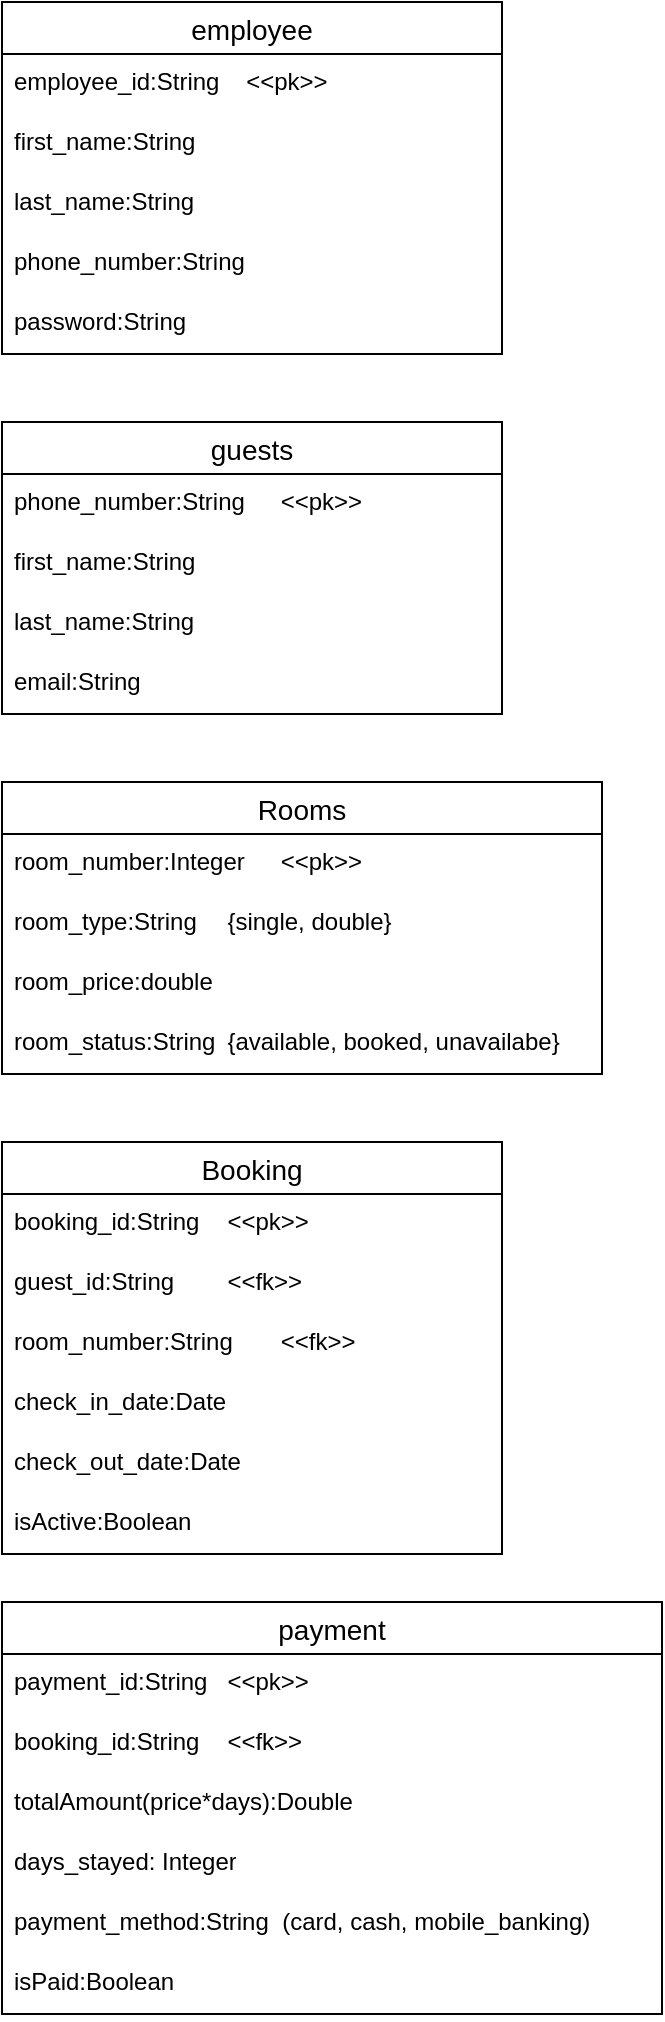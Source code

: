 <mxfile version="25.0.2">
  <diagram name="Page-1" id="jXClztHcM3-x9Fjw6aMY">
    <mxGraphModel dx="1674" dy="884" grid="1" gridSize="10" guides="1" tooltips="1" connect="1" arrows="1" fold="1" page="1" pageScale="1" pageWidth="850" pageHeight="1100" math="0" shadow="0">
      <root>
        <mxCell id="0" />
        <mxCell id="1" parent="0" />
        <mxCell id="rYC-sr5T9Jlo337EpOsY-1" value="Rooms" style="swimlane;fontStyle=0;childLayout=stackLayout;horizontal=1;startSize=26;horizontalStack=0;resizeParent=1;resizeParentMax=0;resizeLast=0;collapsible=1;marginBottom=0;align=center;fontSize=14;" parent="1" vertex="1">
          <mxGeometry x="50" y="480" width="300" height="146" as="geometry" />
        </mxCell>
        <mxCell id="rYC-sr5T9Jlo337EpOsY-2" value="room_number:Integer&lt;span style=&quot;white-space: pre;&quot;&gt;&#x9;&lt;/span&gt;&amp;lt;&amp;lt;pk&amp;gt;&amp;gt;" style="text;strokeColor=none;fillColor=none;spacingLeft=4;spacingRight=4;overflow=hidden;rotatable=0;points=[[0,0.5],[1,0.5]];portConstraint=eastwest;fontSize=12;whiteSpace=wrap;html=1;" parent="rYC-sr5T9Jlo337EpOsY-1" vertex="1">
          <mxGeometry y="26" width="300" height="30" as="geometry" />
        </mxCell>
        <mxCell id="rYC-sr5T9Jlo337EpOsY-3" value="room_type:String&lt;span style=&quot;white-space: pre;&quot;&gt;&#x9;&lt;/span&gt;&lt;span style=&quot;text-align: center;&quot;&gt;{single, double}&lt;/span&gt;" style="text;strokeColor=none;fillColor=none;spacingLeft=4;spacingRight=4;overflow=hidden;rotatable=0;points=[[0,0.5],[1,0.5]];portConstraint=eastwest;fontSize=12;whiteSpace=wrap;html=1;" parent="rYC-sr5T9Jlo337EpOsY-1" vertex="1">
          <mxGeometry y="56" width="300" height="30" as="geometry" />
        </mxCell>
        <mxCell id="rYC-sr5T9Jlo337EpOsY-5" value="room_price:double" style="text;strokeColor=none;fillColor=none;spacingLeft=4;spacingRight=4;overflow=hidden;rotatable=0;points=[[0,0.5],[1,0.5]];portConstraint=eastwest;fontSize=12;whiteSpace=wrap;html=1;" parent="rYC-sr5T9Jlo337EpOsY-1" vertex="1">
          <mxGeometry y="86" width="300" height="30" as="geometry" />
        </mxCell>
        <mxCell id="rYC-sr5T9Jlo337EpOsY-4" value="room_status:String&lt;span style=&quot;white-space: pre;&quot;&gt;&#x9;&lt;/span&gt;&lt;span style=&quot;text-align: center;&quot;&gt;{available, booked, unavailabe}&lt;/span&gt;" style="text;strokeColor=none;fillColor=none;spacingLeft=4;spacingRight=4;overflow=hidden;rotatable=0;points=[[0,0.5],[1,0.5]];portConstraint=eastwest;fontSize=12;whiteSpace=wrap;html=1;" parent="rYC-sr5T9Jlo337EpOsY-1" vertex="1">
          <mxGeometry y="116" width="300" height="30" as="geometry" />
        </mxCell>
        <mxCell id="NxqP7MgMXieCuxbX0Mya-1" value="employee" style="swimlane;fontStyle=0;childLayout=stackLayout;horizontal=1;startSize=26;horizontalStack=0;resizeParent=1;resizeParentMax=0;resizeLast=0;collapsible=1;marginBottom=0;align=center;fontSize=14;" parent="1" vertex="1">
          <mxGeometry x="50" y="90" width="250" height="176" as="geometry" />
        </mxCell>
        <mxCell id="NxqP7MgMXieCuxbX0Mya-2" value="employee_id:String&amp;nbsp; &amp;nbsp; &amp;lt;&amp;lt;pk&amp;gt;&amp;gt;" style="text;strokeColor=none;fillColor=none;spacingLeft=4;spacingRight=4;overflow=hidden;rotatable=0;points=[[0,0.5],[1,0.5]];portConstraint=eastwest;fontSize=12;whiteSpace=wrap;html=1;" parent="NxqP7MgMXieCuxbX0Mya-1" vertex="1">
          <mxGeometry y="26" width="250" height="30" as="geometry" />
        </mxCell>
        <mxCell id="NxqP7MgMXieCuxbX0Mya-3" value="first_name:String" style="text;strokeColor=none;fillColor=none;spacingLeft=4;spacingRight=4;overflow=hidden;rotatable=0;points=[[0,0.5],[1,0.5]];portConstraint=eastwest;fontSize=12;whiteSpace=wrap;html=1;" parent="NxqP7MgMXieCuxbX0Mya-1" vertex="1">
          <mxGeometry y="56" width="250" height="30" as="geometry" />
        </mxCell>
        <mxCell id="NxqP7MgMXieCuxbX0Mya-4" value="last_name:String" style="text;strokeColor=none;fillColor=none;spacingLeft=4;spacingRight=4;overflow=hidden;rotatable=0;points=[[0,0.5],[1,0.5]];portConstraint=eastwest;fontSize=12;whiteSpace=wrap;html=1;" parent="NxqP7MgMXieCuxbX0Mya-1" vertex="1">
          <mxGeometry y="86" width="250" height="30" as="geometry" />
        </mxCell>
        <mxCell id="NxqP7MgMXieCuxbX0Mya-5" value="phone_number:String" style="text;strokeColor=none;fillColor=none;spacingLeft=4;spacingRight=4;overflow=hidden;rotatable=0;points=[[0,0.5],[1,0.5]];portConstraint=eastwest;fontSize=12;whiteSpace=wrap;html=1;" parent="NxqP7MgMXieCuxbX0Mya-1" vertex="1">
          <mxGeometry y="116" width="250" height="30" as="geometry" />
        </mxCell>
        <mxCell id="NxqP7MgMXieCuxbX0Mya-6" value="password:String" style="text;strokeColor=none;fillColor=none;spacingLeft=4;spacingRight=4;overflow=hidden;rotatable=0;points=[[0,0.5],[1,0.5]];portConstraint=eastwest;fontSize=12;whiteSpace=wrap;html=1;" parent="NxqP7MgMXieCuxbX0Mya-1" vertex="1">
          <mxGeometry y="146" width="250" height="30" as="geometry" />
        </mxCell>
        <mxCell id="NxqP7MgMXieCuxbX0Mya-8" value="guests" style="swimlane;fontStyle=0;childLayout=stackLayout;horizontal=1;startSize=26;horizontalStack=0;resizeParent=1;resizeParentMax=0;resizeLast=0;collapsible=1;marginBottom=0;align=center;fontSize=14;" parent="1" vertex="1">
          <mxGeometry x="50" y="300" width="250" height="146" as="geometry" />
        </mxCell>
        <mxCell id="NxqP7MgMXieCuxbX0Mya-9" value="phone_number:String&lt;span style=&quot;white-space: pre;&quot;&gt;&#x9;&lt;/span&gt;&amp;lt;&amp;lt;pk&amp;gt;&amp;gt;" style="text;strokeColor=none;fillColor=none;spacingLeft=4;spacingRight=4;overflow=hidden;rotatable=0;points=[[0,0.5],[1,0.5]];portConstraint=eastwest;fontSize=12;whiteSpace=wrap;html=1;" parent="NxqP7MgMXieCuxbX0Mya-8" vertex="1">
          <mxGeometry y="26" width="250" height="30" as="geometry" />
        </mxCell>
        <mxCell id="NxqP7MgMXieCuxbX0Mya-10" value="first_name:String" style="text;strokeColor=none;fillColor=none;spacingLeft=4;spacingRight=4;overflow=hidden;rotatable=0;points=[[0,0.5],[1,0.5]];portConstraint=eastwest;fontSize=12;whiteSpace=wrap;html=1;" parent="NxqP7MgMXieCuxbX0Mya-8" vertex="1">
          <mxGeometry y="56" width="250" height="30" as="geometry" />
        </mxCell>
        <mxCell id="NxqP7MgMXieCuxbX0Mya-11" value="last_name:String" style="text;strokeColor=none;fillColor=none;spacingLeft=4;spacingRight=4;overflow=hidden;rotatable=0;points=[[0,0.5],[1,0.5]];portConstraint=eastwest;fontSize=12;whiteSpace=wrap;html=1;" parent="NxqP7MgMXieCuxbX0Mya-8" vertex="1">
          <mxGeometry y="86" width="250" height="30" as="geometry" />
        </mxCell>
        <mxCell id="NxqP7MgMXieCuxbX0Mya-12" value="email:String" style="text;strokeColor=none;fillColor=none;spacingLeft=4;spacingRight=4;overflow=hidden;rotatable=0;points=[[0,0.5],[1,0.5]];portConstraint=eastwest;fontSize=12;whiteSpace=wrap;html=1;" parent="NxqP7MgMXieCuxbX0Mya-8" vertex="1">
          <mxGeometry y="116" width="250" height="30" as="geometry" />
        </mxCell>
        <mxCell id="NxqP7MgMXieCuxbX0Mya-13" value="Booking" style="swimlane;fontStyle=0;childLayout=stackLayout;horizontal=1;startSize=26;horizontalStack=0;resizeParent=1;resizeParentMax=0;resizeLast=0;collapsible=1;marginBottom=0;align=center;fontSize=14;" parent="1" vertex="1">
          <mxGeometry x="50" y="660" width="250" height="206" as="geometry" />
        </mxCell>
        <mxCell id="NxqP7MgMXieCuxbX0Mya-14" value="booking_id:String&lt;span style=&quot;white-space: pre;&quot;&gt;&#x9;&lt;/span&gt;&amp;lt;&amp;lt;pk&amp;gt;&amp;gt;" style="text;strokeColor=none;fillColor=none;spacingLeft=4;spacingRight=4;overflow=hidden;rotatable=0;points=[[0,0.5],[1,0.5]];portConstraint=eastwest;fontSize=12;whiteSpace=wrap;html=1;" parent="NxqP7MgMXieCuxbX0Mya-13" vertex="1">
          <mxGeometry y="26" width="250" height="30" as="geometry" />
        </mxCell>
        <mxCell id="NxqP7MgMXieCuxbX0Mya-15" value="guest_id:String&lt;span style=&quot;white-space: pre;&quot;&gt;&#x9;&lt;/span&gt;&amp;lt;&amp;lt;fk&amp;gt;&amp;gt;" style="text;strokeColor=none;fillColor=none;spacingLeft=4;spacingRight=4;overflow=hidden;rotatable=0;points=[[0,0.5],[1,0.5]];portConstraint=eastwest;fontSize=12;whiteSpace=wrap;html=1;" parent="NxqP7MgMXieCuxbX0Mya-13" vertex="1">
          <mxGeometry y="56" width="250" height="30" as="geometry" />
        </mxCell>
        <mxCell id="NxqP7MgMXieCuxbX0Mya-16" value="room_number:String&lt;span style=&quot;white-space: pre;&quot;&gt;&#x9;&lt;/span&gt;&amp;lt;&amp;lt;fk&amp;gt;&amp;gt;" style="text;strokeColor=none;fillColor=none;spacingLeft=4;spacingRight=4;overflow=hidden;rotatable=0;points=[[0,0.5],[1,0.5]];portConstraint=eastwest;fontSize=12;whiteSpace=wrap;html=1;" parent="NxqP7MgMXieCuxbX0Mya-13" vertex="1">
          <mxGeometry y="86" width="250" height="30" as="geometry" />
        </mxCell>
        <mxCell id="NxqP7MgMXieCuxbX0Mya-17" value="check_in_date:Date&lt;span style=&quot;color: rgba(0, 0, 0, 0); font-family: monospace; font-size: 0px; text-wrap: nowrap;&quot;&gt;%3CmxGraphModel%3E%3Croot%3E%3CmxCell%20id%3D%220%22%2F%3E%3CmxCell%20id%3D%221%22%20parent%3D%220%22%2F%3E%3CmxCell%20id%3D%222%22%20value%3D%22Rooms%22%20style%3D%22swimlane%3BfontStyle%3D0%3BchildLayout%3DstackLayout%3Bhorizontal%3D1%3BstartSize%3D26%3BhorizontalStack%3D0%3BresizeParent%3D1%3BresizeParentMax%3D0%3BresizeLast%3D0%3Bcollapsible%3D1%3BmarginBottom%3D0%3Balign%3Dcenter%3BfontSize%3D14%3B%22%20vertex%3D%221%22%20parent%3D%221%22%3E%3CmxGeometry%20x%3D%2250%22%20y%3D%22620%22%20width%3D%22250%22%20height%3D%22146%22%20as%3D%22geometry%22%2F%3E%3C%2FmxCell%3E%3CmxCell%20id%3D%223%22%20value%3D%22room_number%26lt%3Bspan%20style%3D%26quot%3Bwhite-space%3A%20pre%3B%26quot%3B%26gt%3B%26%239%3B%26lt%3B%2Fspan%26gt%3B%26amp%3Blt%3B%26amp%3Blt%3Bpk%26amp%3Bgt%3B%26amp%3Bgt%3B%22%20style%3D%22text%3BstrokeColor%3Dnone%3BfillColor%3Dnone%3BspacingLeft%3D4%3BspacingRight%3D4%3Boverflow%3Dhidden%3Brotatable%3D0%3Bpoints%3D%5B%5B0%2C0.5%5D%2C%5B1%2C0.5%5D%5D%3BportConstraint%3Deastwest%3BfontSize%3D12%3BwhiteSpace%3Dwrap%3Bhtml%3D1%3B%22%20vertex%3D%221%22%20parent%3D%222%22%3E%3CmxGeometry%20y%3D%2226%22%20width%3D%22250%22%20height%3D%2230%22%20as%3D%22geometry%22%2F%3E%3C%2FmxCell%3E%3CmxCell%20id%3D%224%22%20value%3D%22room_type%22%20style%3D%22text%3BstrokeColor%3Dnone%3BfillColor%3Dnone%3BspacingLeft%3D4%3BspacingRight%3D4%3Boverflow%3Dhidden%3Brotatable%3D0%3Bpoints%3D%5B%5B0%2C0.5%5D%2C%5B1%2C0.5%5D%5D%3BportConstraint%3Deastwest%3BfontSize%3D12%3BwhiteSpace%3Dwrap%3Bhtml%3D1%3B%22%20vertex%3D%221%22%20parent%3D%222%22%3E%3CmxGeometry%20y%3D%2256%22%20width%3D%22250%22%20height%3D%2230%22%20as%3D%22geometry%22%2F%3E%3C%2FmxCell%3E%3CmxCell%20id%3D%225%22%20value%3D%22room_price%22%20style%3D%22text%3BstrokeColor%3Dnone%3BfillColor%3Dnone%3BspacingLeft%3D4%3BspacingRight%3D4%3Boverflow%3Dhidden%3Brotatable%3D0%3Bpoints%3D%5B%5B0%2C0.5%5D%2C%5B1%2C0.5%5D%5D%3BportConstraint%3Deastwest%3BfontSize%3D12%3BwhiteSpace%3Dwrap%3Bhtml%3D1%3B%22%20vertex%3D%221%22%20parent%3D%222%22%3E%3CmxGeometry%20y%3D%2286%22%20width%3D%22250%22%20height%3D%2230%22%20as%3D%22geometry%22%2F%3E%3C%2FmxCell%3E%3CmxCell%20id%3D%226%22%20value%3D%22room_status%22%20style%3D%22text%3BstrokeColor%3Dnone%3BfillColor%3Dnone%3BspacingLeft%3D4%3BspacingRight%3D4%3Boverflow%3Dhidden%3Brotatable%3D0%3Bpoints%3D%5B%5B0%2C0.5%5D%2C%5B1%2C0.5%5D%5D%3BportConstraint%3Deastwest%3BfontSize%3D12%3BwhiteSpace%3Dwrap%3Bhtml%3D1%3B%22%20vertex%3D%221%22%20parent%3D%222%22%3E%3CmxGeometry%20y%3D%22116%22%20width%3D%22250%22%20height%3D%2230%22%20as%3D%22geometry%22%2F%3E%3C%2FmxCell%3E%3C%2Froot%3E%3C%2FmxGraphModel%3E:&lt;/span&gt;" style="text;strokeColor=none;fillColor=none;spacingLeft=4;spacingRight=4;overflow=hidden;rotatable=0;points=[[0,0.5],[1,0.5]];portConstraint=eastwest;fontSize=12;whiteSpace=wrap;html=1;" parent="NxqP7MgMXieCuxbX0Mya-13" vertex="1">
          <mxGeometry y="116" width="250" height="30" as="geometry" />
        </mxCell>
        <mxCell id="NxqP7MgMXieCuxbX0Mya-18" value="check_out_date:Date&lt;span style=&quot;color: rgba(0, 0, 0, 0); font-family: monospace; font-size: 0px; text-wrap: nowrap;&quot;&gt;%3CmxGraphModel%3E%3Croot%3E%3CmxCell%20id%3D%220%22%2F%3E%3CmxCell%20id%3D%221%22%20parent%3D%220%22%2F%3E%3CmxCell%20id%3D%222%22%20value%3D%22Rooms%22%20style%3D%22swimlane%3BfontStyle%3D0%3BchildLayout%3DstackLayout%3Bhorizontal%3D1%3BstartSize%3D26%3BhorizontalStack%3D0%3BresizeParent%3D1%3BresizeParentMax%3D0%3BresizeLast%3D0%3Bcollapsible%3D1%3BmarginBottom%3D0%3Balign%3Dcenter%3BfontSize%3D14%3B%22%20vertex%3D%221%22%20parent%3D%221%22%3E%3CmxGeometry%20x%3D%2250%22%20y%3D%22620%22%20width%3D%22250%22%20height%3D%22146%22%20as%3D%22geometry%22%2F%3E%3C%2FmxCell%3E%3CmxCell%20id%3D%223%22%20value%3D%22room_number%26lt%3Bspan%20style%3D%26quot%3Bwhite-space%3A%20pre%3B%26quot%3B%26gt%3B%26%239%3B%26lt%3B%2Fspan%26gt%3B%26amp%3Blt%3B%26amp%3Blt%3Bpk%26amp%3Bgt%3B%26amp%3Bgt%3B%22%20style%3D%22text%3BstrokeColor%3Dnone%3BfillColor%3Dnone%3BspacingLeft%3D4%3BspacingRight%3D4%3Boverflow%3Dhidden%3Brotatable%3D0%3Bpoints%3D%5B%5B0%2C0.5%5D%2C%5B1%2C0.5%5D%5D%3BportConstraint%3Deastwest%3BfontSize%3D12%3BwhiteSpace%3Dwrap%3Bhtml%3D1%3B%22%20vertex%3D%221%22%20parent%3D%222%22%3E%3CmxGeometry%20y%3D%2226%22%20width%3D%22250%22%20height%3D%2230%22%20as%3D%22geometry%22%2F%3E%3C%2FmxCell%3E%3CmxCell%20id%3D%224%22%20value%3D%22room_type%22%20style%3D%22text%3BstrokeColor%3Dnone%3BfillColor%3Dnone%3BspacingLeft%3D4%3BspacingRight%3D4%3Boverflow%3Dhidden%3Brotatable%3D0%3Bpoints%3D%5B%5B0%2C0.5%5D%2C%5B1%2C0.5%5D%5D%3BportConstraint%3Deastwest%3BfontSize%3D12%3BwhiteSpace%3Dwrap%3Bhtml%3D1%3B%22%20vertex%3D%221%22%20parent%3D%222%22%3E%3CmxGeometry%20y%3D%2256%22%20width%3D%22250%22%20height%3D%2230%22%20as%3D%22geometry%22%2F%3E%3C%2FmxCell%3E%3CmxCell%20id%3D%225%22%20value%3D%22room_price%22%20style%3D%22text%3BstrokeColor%3Dnone%3BfillColor%3Dnone%3BspacingLeft%3D4%3BspacingRight%3D4%3Boverflow%3Dhidden%3Brotatable%3D0%3Bpoints%3D%5B%5B0%2C0.5%5D%2C%5B1%2C0.5%5D%5D%3BportConstraint%3Deastwest%3BfontSize%3D12%3BwhiteSpace%3Dwrap%3Bhtml%3D1%3B%22%20vertex%3D%221%22%20parent%3D%222%22%3E%3CmxGeometry%20y%3D%2286%22%20width%3D%22250%22%20height%3D%2230%22%20as%3D%22geometry%22%2F%3E%3C%2FmxCell%3E%3CmxCell%20id%3D%226%22%20value%3D%22room_status%22%20style%3D%22text%3BstrokeColor%3Dnone%3BfillColor%3Dnone%3BspacingLeft%3D4%3BspacingRight%3D4%3Boverflow%3Dhidden%3Brotatable%3D0%3Bpoints%3D%5B%5B0%2C0.5%5D%2C%5B1%2C0.5%5D%5D%3BportConstraint%3Deastwest%3BfontSize%3D12%3BwhiteSpace%3Dwrap%3Bhtml%3D1%3B%22%20vertex%3D%221%22%20parent%3D%222%22%3E%3CmxGeometry%20y%3D%22116%22%20width%3D%22250%22%20height%3D%2230%22%20as%3D%22geometry%22%2F%3E%3C%2FmxCell%3E%3C%2Froot%3E%3C%2FmxGraphModel%3E:&lt;/span&gt;" style="text;strokeColor=none;fillColor=none;spacingLeft=4;spacingRight=4;overflow=hidden;rotatable=0;points=[[0,0.5],[1,0.5]];portConstraint=eastwest;fontSize=12;whiteSpace=wrap;html=1;" parent="NxqP7MgMXieCuxbX0Mya-13" vertex="1">
          <mxGeometry y="146" width="250" height="30" as="geometry" />
        </mxCell>
        <mxCell id="NxqP7MgMXieCuxbX0Mya-19" value="isActive:Boolean" style="text;strokeColor=none;fillColor=none;spacingLeft=4;spacingRight=4;overflow=hidden;rotatable=0;points=[[0,0.5],[1,0.5]];portConstraint=eastwest;fontSize=12;whiteSpace=wrap;html=1;" parent="NxqP7MgMXieCuxbX0Mya-13" vertex="1">
          <mxGeometry y="176" width="250" height="30" as="geometry" />
        </mxCell>
        <mxCell id="NxqP7MgMXieCuxbX0Mya-20" value="payment" style="swimlane;fontStyle=0;childLayout=stackLayout;horizontal=1;startSize=26;horizontalStack=0;resizeParent=1;resizeParentMax=0;resizeLast=0;collapsible=1;marginBottom=0;align=center;fontSize=14;" parent="1" vertex="1">
          <mxGeometry x="50" y="890" width="330" height="206" as="geometry" />
        </mxCell>
        <mxCell id="NxqP7MgMXieCuxbX0Mya-21" value="payment_id:String&lt;span style=&quot;white-space: pre;&quot;&gt;&#x9;&lt;/span&gt;&amp;lt;&amp;lt;pk&amp;gt;&amp;gt;" style="text;strokeColor=none;fillColor=none;spacingLeft=4;spacingRight=4;overflow=hidden;rotatable=0;points=[[0,0.5],[1,0.5]];portConstraint=eastwest;fontSize=12;whiteSpace=wrap;html=1;" parent="NxqP7MgMXieCuxbX0Mya-20" vertex="1">
          <mxGeometry y="26" width="330" height="30" as="geometry" />
        </mxCell>
        <mxCell id="NxqP7MgMXieCuxbX0Mya-22" value="booking_id:String&lt;span style=&quot;white-space: pre;&quot;&gt;&#x9;&lt;/span&gt;&amp;lt;&amp;lt;fk&amp;gt;&amp;gt;" style="text;strokeColor=none;fillColor=none;spacingLeft=4;spacingRight=4;overflow=hidden;rotatable=0;points=[[0,0.5],[1,0.5]];portConstraint=eastwest;fontSize=12;whiteSpace=wrap;html=1;" parent="NxqP7MgMXieCuxbX0Mya-20" vertex="1">
          <mxGeometry y="56" width="330" height="30" as="geometry" />
        </mxCell>
        <mxCell id="NxqP7MgMXieCuxbX0Mya-28" value="totalAmount(price*days):Double" style="text;strokeColor=none;fillColor=none;spacingLeft=4;spacingRight=4;overflow=hidden;rotatable=0;points=[[0,0.5],[1,0.5]];portConstraint=eastwest;fontSize=12;whiteSpace=wrap;html=1;" parent="NxqP7MgMXieCuxbX0Mya-20" vertex="1">
          <mxGeometry y="86" width="330" height="30" as="geometry" />
        </mxCell>
        <mxCell id="vEfsxXnS26CIUchpsEnJ-1" value="days_stayed: Integer" style="text;strokeColor=none;fillColor=none;spacingLeft=4;spacingRight=4;overflow=hidden;rotatable=0;points=[[0,0.5],[1,0.5]];portConstraint=eastwest;fontSize=12;whiteSpace=wrap;html=1;" vertex="1" parent="NxqP7MgMXieCuxbX0Mya-20">
          <mxGeometry y="116" width="330" height="30" as="geometry" />
        </mxCell>
        <mxCell id="NxqP7MgMXieCuxbX0Mya-26" value="payment_method:String&amp;nbsp; (card, cash, mobile_banking)" style="text;strokeColor=none;fillColor=none;spacingLeft=4;spacingRight=4;overflow=hidden;rotatable=0;points=[[0,0.5],[1,0.5]];portConstraint=eastwest;fontSize=12;whiteSpace=wrap;html=1;" parent="NxqP7MgMXieCuxbX0Mya-20" vertex="1">
          <mxGeometry y="146" width="330" height="30" as="geometry" />
        </mxCell>
        <mxCell id="NxqP7MgMXieCuxbX0Mya-27" value="isPaid:Boolean" style="text;strokeColor=none;fillColor=none;spacingLeft=4;spacingRight=4;overflow=hidden;rotatable=0;points=[[0,0.5],[1,0.5]];portConstraint=eastwest;fontSize=12;whiteSpace=wrap;html=1;" parent="NxqP7MgMXieCuxbX0Mya-20" vertex="1">
          <mxGeometry y="176" width="330" height="30" as="geometry" />
        </mxCell>
      </root>
    </mxGraphModel>
  </diagram>
</mxfile>
